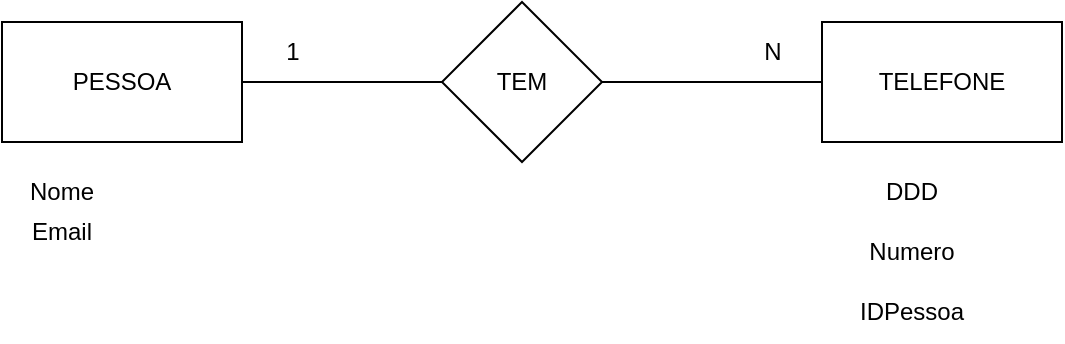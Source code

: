 <mxfile version="26.1.0" pages="2">
  <diagram name="Page-1" id="2MacNTB7koKtpDKPepXk">
    <mxGraphModel dx="951" dy="517" grid="1" gridSize="10" guides="1" tooltips="1" connect="1" arrows="1" fold="1" page="1" pageScale="1" pageWidth="850" pageHeight="1100" math="0" shadow="0">
      <root>
        <mxCell id="0" />
        <mxCell id="1" parent="0" />
        <mxCell id="NKo4bQyZYU-aCthguOdS-1" value="PESSOA" style="rounded=0;whiteSpace=wrap;html=1;" vertex="1" parent="1">
          <mxGeometry x="100" y="160" width="120" height="60" as="geometry" />
        </mxCell>
        <mxCell id="NKo4bQyZYU-aCthguOdS-2" value="Nome" style="text;html=1;align=center;verticalAlign=middle;whiteSpace=wrap;rounded=0;" vertex="1" parent="1">
          <mxGeometry x="100" y="230" width="60" height="30" as="geometry" />
        </mxCell>
        <mxCell id="NKo4bQyZYU-aCthguOdS-3" value="Email" style="text;html=1;align=center;verticalAlign=middle;whiteSpace=wrap;rounded=0;" vertex="1" parent="1">
          <mxGeometry x="100" y="250" width="60" height="30" as="geometry" />
        </mxCell>
        <mxCell id="NKo4bQyZYU-aCthguOdS-5" value="TELEFONE" style="rounded=0;whiteSpace=wrap;html=1;" vertex="1" parent="1">
          <mxGeometry x="510" y="160" width="120" height="60" as="geometry" />
        </mxCell>
        <mxCell id="NKo4bQyZYU-aCthguOdS-6" value="DDD" style="text;html=1;align=center;verticalAlign=middle;whiteSpace=wrap;rounded=0;" vertex="1" parent="1">
          <mxGeometry x="525" y="230" width="60" height="30" as="geometry" />
        </mxCell>
        <mxCell id="NKo4bQyZYU-aCthguOdS-7" value="Numero" style="text;html=1;align=center;verticalAlign=middle;whiteSpace=wrap;rounded=0;" vertex="1" parent="1">
          <mxGeometry x="525" y="260" width="60" height="30" as="geometry" />
        </mxCell>
        <mxCell id="NKo4bQyZYU-aCthguOdS-10" style="edgeStyle=orthogonalEdgeStyle;rounded=0;orthogonalLoop=1;jettySize=auto;html=1;entryX=0;entryY=0.5;entryDx=0;entryDy=0;endArrow=none;startFill=0;" edge="1" parent="1" source="NKo4bQyZYU-aCthguOdS-8" target="NKo4bQyZYU-aCthguOdS-5">
          <mxGeometry relative="1" as="geometry" />
        </mxCell>
        <mxCell id="NKo4bQyZYU-aCthguOdS-8" value="TEM" style="rhombus;whiteSpace=wrap;html=1;" vertex="1" parent="1">
          <mxGeometry x="320" y="150" width="80" height="80" as="geometry" />
        </mxCell>
        <mxCell id="NKo4bQyZYU-aCthguOdS-9" style="edgeStyle=orthogonalEdgeStyle;rounded=0;orthogonalLoop=1;jettySize=auto;html=1;strokeColor=default;endArrow=none;startFill=0;" edge="1" parent="1" source="NKo4bQyZYU-aCthguOdS-1">
          <mxGeometry relative="1" as="geometry">
            <mxPoint x="320" y="190" as="targetPoint" />
          </mxGeometry>
        </mxCell>
        <mxCell id="NKo4bQyZYU-aCthguOdS-12" value="N" style="text;html=1;align=center;verticalAlign=middle;resizable=0;points=[];autosize=1;strokeColor=none;fillColor=none;" vertex="1" parent="1">
          <mxGeometry x="470" y="160" width="30" height="30" as="geometry" />
        </mxCell>
        <mxCell id="NKo4bQyZYU-aCthguOdS-13" value="1" style="text;html=1;align=center;verticalAlign=middle;resizable=0;points=[];autosize=1;strokeColor=none;fillColor=none;" vertex="1" parent="1">
          <mxGeometry x="230" y="160" width="30" height="30" as="geometry" />
        </mxCell>
        <mxCell id="NKo4bQyZYU-aCthguOdS-15" value="IDPessoa" style="text;html=1;align=center;verticalAlign=middle;whiteSpace=wrap;rounded=0;" vertex="1" parent="1">
          <mxGeometry x="525" y="290" width="60" height="30" as="geometry" />
        </mxCell>
      </root>
    </mxGraphModel>
  </diagram>
  <diagram id="sBc9UYMtKYG7Nf1gsWFR" name="Page-2">
    <mxGraphModel dx="951" dy="517" grid="1" gridSize="10" guides="1" tooltips="1" connect="1" arrows="1" fold="1" page="1" pageScale="1" pageWidth="850" pageHeight="1100" math="0" shadow="0">
      <root>
        <mxCell id="0" />
        <mxCell id="1" parent="0" />
        <mxCell id="nr4ra8NG38V1K46wmyqt-5" style="edgeStyle=orthogonalEdgeStyle;rounded=0;orthogonalLoop=1;jettySize=auto;html=1;entryX=0;entryY=0.5;entryDx=0;entryDy=0;" edge="1" parent="1" source="nr4ra8NG38V1K46wmyqt-1" target="nr4ra8NG38V1K46wmyqt-2">
          <mxGeometry relative="1" as="geometry">
            <Array as="points">
              <mxPoint x="50" y="140" />
              <mxPoint x="50" y="80" />
            </Array>
          </mxGeometry>
        </mxCell>
        <mxCell id="nr4ra8NG38V1K46wmyqt-20" style="edgeStyle=orthogonalEdgeStyle;rounded=0;orthogonalLoop=1;jettySize=auto;html=1;entryX=0;entryY=0.5;entryDx=0;entryDy=0;" edge="1" parent="1" source="nr4ra8NG38V1K46wmyqt-1" target="nr4ra8NG38V1K46wmyqt-19">
          <mxGeometry relative="1" as="geometry" />
        </mxCell>
        <mxCell id="nr4ra8NG38V1K46wmyqt-28" style="edgeStyle=orthogonalEdgeStyle;rounded=0;orthogonalLoop=1;jettySize=auto;html=1;" edge="1" parent="1" source="nr4ra8NG38V1K46wmyqt-1" target="nr4ra8NG38V1K46wmyqt-27">
          <mxGeometry relative="1" as="geometry">
            <mxPoint x="130" y="300" as="targetPoint" />
          </mxGeometry>
        </mxCell>
        <mxCell id="nr4ra8NG38V1K46wmyqt-33" style="edgeStyle=orthogonalEdgeStyle;rounded=0;orthogonalLoop=1;jettySize=auto;html=1;entryX=0;entryY=0.5;entryDx=0;entryDy=0;" edge="1" parent="1" source="nr4ra8NG38V1K46wmyqt-1" target="nr4ra8NG38V1K46wmyqt-32">
          <mxGeometry relative="1" as="geometry" />
        </mxCell>
        <mxCell id="nr4ra8NG38V1K46wmyqt-1" value="PESSOA" style="rounded=0;whiteSpace=wrap;html=1;" vertex="1" parent="1">
          <mxGeometry x="70" y="110" width="120" height="60" as="geometry" />
        </mxCell>
        <mxCell id="nr4ra8NG38V1K46wmyqt-2" value="Nome" style="ellipse;whiteSpace=wrap;html=1;" vertex="1" parent="1">
          <mxGeometry x="70" y="60" width="120" height="40" as="geometry" />
        </mxCell>
        <mxCell id="nr4ra8NG38V1K46wmyqt-16" style="edgeStyle=orthogonalEdgeStyle;rounded=0;orthogonalLoop=1;jettySize=auto;html=1;entryX=1;entryY=0.5;entryDx=0;entryDy=0;" edge="1" parent="1" source="nr4ra8NG38V1K46wmyqt-12" target="nr4ra8NG38V1K46wmyqt-13">
          <mxGeometry relative="1" as="geometry">
            <Array as="points">
              <mxPoint x="550" y="140" />
              <mxPoint x="550" y="210" />
            </Array>
          </mxGeometry>
        </mxCell>
        <mxCell id="nr4ra8NG38V1K46wmyqt-35" style="edgeStyle=orthogonalEdgeStyle;rounded=0;orthogonalLoop=1;jettySize=auto;html=1;entryX=1;entryY=0.5;entryDx=0;entryDy=0;" edge="1" parent="1" source="nr4ra8NG38V1K46wmyqt-12" target="nr4ra8NG38V1K46wmyqt-34">
          <mxGeometry relative="1" as="geometry">
            <Array as="points">
              <mxPoint x="550" y="140" />
              <mxPoint x="550" y="310" />
            </Array>
          </mxGeometry>
        </mxCell>
        <mxCell id="nr4ra8NG38V1K46wmyqt-12" value="TELEFONE" style="rounded=0;whiteSpace=wrap;html=1;" vertex="1" parent="1">
          <mxGeometry x="410" y="110" width="120" height="60" as="geometry" />
        </mxCell>
        <mxCell id="nr4ra8NG38V1K46wmyqt-13" value="DDD" style="ellipse;whiteSpace=wrap;html=1;" vertex="1" parent="1">
          <mxGeometry x="410" y="190" width="120" height="40" as="geometry" />
        </mxCell>
        <mxCell id="nr4ra8NG38V1K46wmyqt-14" value="Numero" style="ellipse;whiteSpace=wrap;html=1;" vertex="1" parent="1">
          <mxGeometry x="410" y="240" width="120" height="40" as="geometry" />
        </mxCell>
        <mxCell id="nr4ra8NG38V1K46wmyqt-18" style="edgeStyle=orthogonalEdgeStyle;rounded=0;orthogonalLoop=1;jettySize=auto;html=1;exitX=1;exitY=0.5;exitDx=0;exitDy=0;entryX=1.005;entryY=0.587;entryDx=0;entryDy=0;entryPerimeter=0;" edge="1" parent="1" source="nr4ra8NG38V1K46wmyqt-12" target="nr4ra8NG38V1K46wmyqt-14">
          <mxGeometry relative="1" as="geometry" />
        </mxCell>
        <mxCell id="nr4ra8NG38V1K46wmyqt-21" style="edgeStyle=orthogonalEdgeStyle;rounded=0;orthogonalLoop=1;jettySize=auto;html=1;exitX=1;exitY=0.5;exitDx=0;exitDy=0;entryX=0;entryY=0.5;entryDx=0;entryDy=0;" edge="1" parent="1" source="nr4ra8NG38V1K46wmyqt-19" target="nr4ra8NG38V1K46wmyqt-12">
          <mxGeometry relative="1" as="geometry" />
        </mxCell>
        <mxCell id="nr4ra8NG38V1K46wmyqt-19" value="TEM" style="rhombus;whiteSpace=wrap;html=1;" vertex="1" parent="1">
          <mxGeometry x="260" y="100" width="80" height="80" as="geometry" />
        </mxCell>
        <mxCell id="nr4ra8NG38V1K46wmyqt-22" value="0, N" style="text;html=1;align=center;verticalAlign=middle;resizable=0;points=[];autosize=1;strokeColor=none;fillColor=none;" vertex="1" parent="1">
          <mxGeometry x="355" y="108" width="50" height="30" as="geometry" />
        </mxCell>
        <mxCell id="nr4ra8NG38V1K46wmyqt-23" value="1, 1" style="text;html=1;align=center;verticalAlign=middle;resizable=0;points=[];autosize=1;strokeColor=none;fillColor=none;" vertex="1" parent="1">
          <mxGeometry x="190" y="108" width="40" height="30" as="geometry" />
        </mxCell>
        <mxCell id="nr4ra8NG38V1K46wmyqt-26" style="edgeStyle=orthogonalEdgeStyle;rounded=0;orthogonalLoop=1;jettySize=auto;html=1;entryX=1;entryY=0.5;entryDx=0;entryDy=0;" edge="1" parent="1" source="nr4ra8NG38V1K46wmyqt-24" target="nr4ra8NG38V1K46wmyqt-25">
          <mxGeometry relative="1" as="geometry">
            <Array as="points">
              <mxPoint x="380" y="310" />
              <mxPoint x="380" y="380" />
            </Array>
          </mxGeometry>
        </mxCell>
        <mxCell id="nr4ra8NG38V1K46wmyqt-39" style="edgeStyle=orthogonalEdgeStyle;rounded=0;orthogonalLoop=1;jettySize=auto;html=1;entryX=1;entryY=0.5;entryDx=0;entryDy=0;" edge="1" parent="1" source="nr4ra8NG38V1K46wmyqt-24" target="nr4ra8NG38V1K46wmyqt-38">
          <mxGeometry relative="1" as="geometry">
            <Array as="points">
              <mxPoint x="380" y="310" />
              <mxPoint x="380" y="430" />
            </Array>
          </mxGeometry>
        </mxCell>
        <mxCell id="nr4ra8NG38V1K46wmyqt-24" value="EMAIL" style="rounded=0;whiteSpace=wrap;html=1;" vertex="1" parent="1">
          <mxGeometry x="235" y="280" width="120" height="60" as="geometry" />
        </mxCell>
        <mxCell id="nr4ra8NG38V1K46wmyqt-25" value="Email" style="ellipse;whiteSpace=wrap;html=1;strokeWidth=2;" vertex="1" parent="1">
          <mxGeometry x="235" y="360" width="120" height="40" as="geometry" />
        </mxCell>
        <mxCell id="nr4ra8NG38V1K46wmyqt-29" style="edgeStyle=orthogonalEdgeStyle;rounded=0;orthogonalLoop=1;jettySize=auto;html=1;" edge="1" parent="1" source="nr4ra8NG38V1K46wmyqt-27" target="nr4ra8NG38V1K46wmyqt-24">
          <mxGeometry relative="1" as="geometry" />
        </mxCell>
        <mxCell id="nr4ra8NG38V1K46wmyqt-27" value="TEM" style="rhombus;whiteSpace=wrap;html=1;" vertex="1" parent="1">
          <mxGeometry x="90" y="270" width="80" height="80" as="geometry" />
        </mxCell>
        <mxCell id="nr4ra8NG38V1K46wmyqt-30" value="1, N" style="text;html=1;align=center;verticalAlign=middle;resizable=0;points=[];autosize=1;strokeColor=none;fillColor=none;" vertex="1" parent="1">
          <mxGeometry x="175" y="278" width="50" height="30" as="geometry" />
        </mxCell>
        <mxCell id="nr4ra8NG38V1K46wmyqt-31" value="1,1" style="text;html=1;align=center;verticalAlign=middle;resizable=0;points=[];autosize=1;strokeColor=none;fillColor=none;" vertex="1" parent="1">
          <mxGeometry x="130" y="168" width="40" height="30" as="geometry" />
        </mxCell>
        <mxCell id="nr4ra8NG38V1K46wmyqt-32" value="CPF" style="ellipse;whiteSpace=wrap;html=1;strokeWidth=2;" vertex="1" parent="1">
          <mxGeometry x="70" y="10" width="120" height="40" as="geometry" />
        </mxCell>
        <mxCell id="nr4ra8NG38V1K46wmyqt-34" value="ID" style="ellipse;whiteSpace=wrap;html=1;strokeWidth=2;" vertex="1" parent="1">
          <mxGeometry x="411" y="290" width="120" height="40" as="geometry" />
        </mxCell>
        <mxCell id="nr4ra8NG38V1K46wmyqt-36" value="FK_PessoaCPF" style="ellipse;whiteSpace=wrap;html=1;strokeWidth=2;dashed=1;dashPattern=1 1;" vertex="1" parent="1">
          <mxGeometry x="411" y="340" width="120" height="40" as="geometry" />
        </mxCell>
        <mxCell id="nr4ra8NG38V1K46wmyqt-37" style="edgeStyle=orthogonalEdgeStyle;rounded=0;orthogonalLoop=1;jettySize=auto;html=1;entryX=0.999;entryY=0.643;entryDx=0;entryDy=0;entryPerimeter=0;" edge="1" parent="1" source="nr4ra8NG38V1K46wmyqt-12" target="nr4ra8NG38V1K46wmyqt-36">
          <mxGeometry relative="1" as="geometry">
            <Array as="points">
              <mxPoint x="550" y="140" />
              <mxPoint x="550" y="255" />
              <mxPoint x="551" y="255" />
              <mxPoint x="551" y="366" />
            </Array>
          </mxGeometry>
        </mxCell>
        <mxCell id="nr4ra8NG38V1K46wmyqt-38" value="FK_PessoaCPF" style="ellipse;whiteSpace=wrap;html=1;strokeWidth=2;dashed=1;dashPattern=1 1;" vertex="1" parent="1">
          <mxGeometry x="240" y="410" width="120" height="40" as="geometry" />
        </mxCell>
      </root>
    </mxGraphModel>
  </diagram>
</mxfile>
